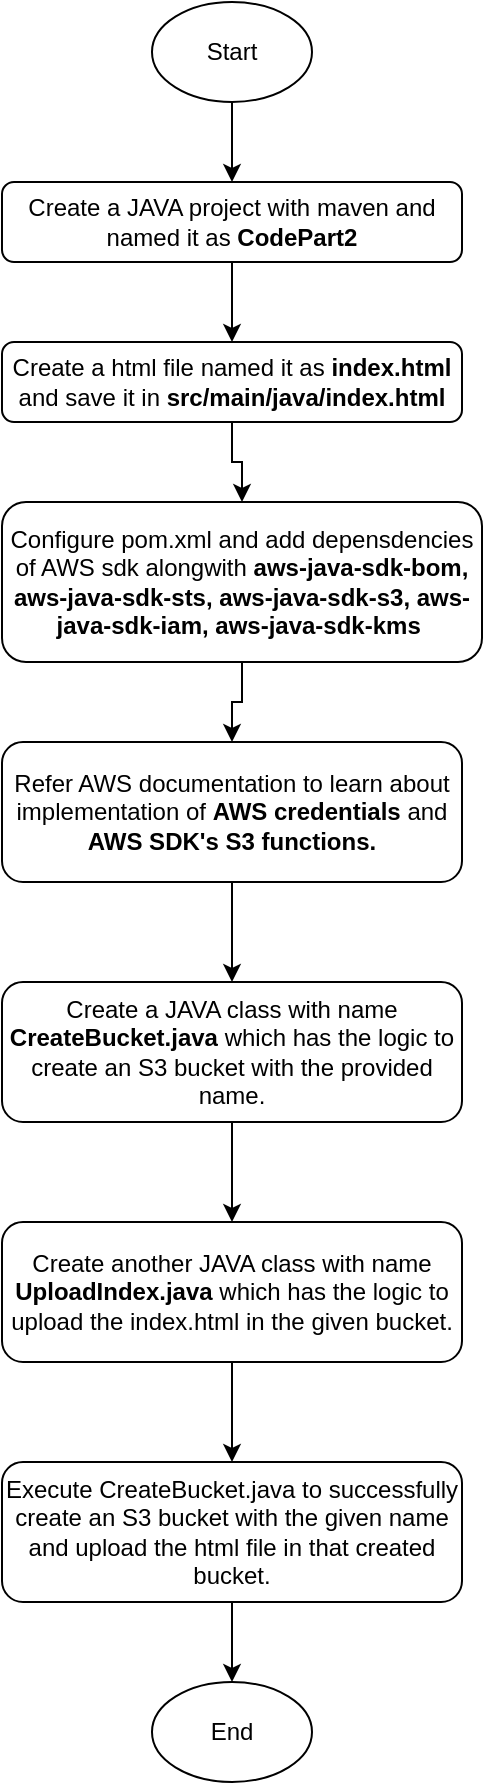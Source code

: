 <mxfile version="19.0.0" type="device"><diagram id="C5RBs43oDa-KdzZeNtuy" name="Page-1"><mxGraphModel dx="868" dy="1611" grid="1" gridSize="10" guides="1" tooltips="1" connect="1" arrows="1" fold="1" page="1" pageScale="1" pageWidth="827" pageHeight="1169" math="0" shadow="0"><root><mxCell id="WIyWlLk6GJQsqaUBKTNV-0"/><mxCell id="WIyWlLk6GJQsqaUBKTNV-1" parent="WIyWlLk6GJQsqaUBKTNV-0"/><mxCell id="zKqmgXXdtPFgdB-61kXS-3" value="" style="edgeStyle=orthogonalEdgeStyle;rounded=0;orthogonalLoop=1;jettySize=auto;html=1;" edge="1" parent="WIyWlLk6GJQsqaUBKTNV-1" source="WIyWlLk6GJQsqaUBKTNV-3" target="zKqmgXXdtPFgdB-61kXS-2"><mxGeometry relative="1" as="geometry"/></mxCell><mxCell id="WIyWlLk6GJQsqaUBKTNV-3" value="Create a JAVA project with maven and named it as &lt;b&gt;CodePart2&lt;/b&gt;" style="rounded=1;whiteSpace=wrap;html=1;fontSize=12;glass=0;strokeWidth=1;shadow=0;" parent="WIyWlLk6GJQsqaUBKTNV-1" vertex="1"><mxGeometry x="160" y="80" width="230" height="40" as="geometry"/></mxCell><mxCell id="zKqmgXXdtPFgdB-61kXS-1" value="" style="edgeStyle=orthogonalEdgeStyle;rounded=0;orthogonalLoop=1;jettySize=auto;html=1;" edge="1" parent="WIyWlLk6GJQsqaUBKTNV-1" source="zKqmgXXdtPFgdB-61kXS-0" target="WIyWlLk6GJQsqaUBKTNV-3"><mxGeometry relative="1" as="geometry"/></mxCell><mxCell id="zKqmgXXdtPFgdB-61kXS-0" value="Start" style="ellipse;whiteSpace=wrap;html=1;" vertex="1" parent="WIyWlLk6GJQsqaUBKTNV-1"><mxGeometry x="235" y="-10" width="80" height="50" as="geometry"/></mxCell><mxCell id="zKqmgXXdtPFgdB-61kXS-15" value="" style="edgeStyle=orthogonalEdgeStyle;rounded=0;orthogonalLoop=1;jettySize=auto;html=1;" edge="1" parent="WIyWlLk6GJQsqaUBKTNV-1" source="zKqmgXXdtPFgdB-61kXS-2" target="zKqmgXXdtPFgdB-61kXS-4"><mxGeometry relative="1" as="geometry"/></mxCell><mxCell id="zKqmgXXdtPFgdB-61kXS-2" value="Create a html file named it as &lt;b&gt;index.html &lt;/b&gt;and save it in&amp;nbsp;&lt;b&gt;src/main/java/index.html&lt;/b&gt;" style="rounded=1;whiteSpace=wrap;html=1;fontSize=12;glass=0;strokeWidth=1;shadow=0;" vertex="1" parent="WIyWlLk6GJQsqaUBKTNV-1"><mxGeometry x="160" y="160" width="230" height="40" as="geometry"/></mxCell><mxCell id="zKqmgXXdtPFgdB-61kXS-14" value="" style="edgeStyle=orthogonalEdgeStyle;rounded=0;orthogonalLoop=1;jettySize=auto;html=1;" edge="1" parent="WIyWlLk6GJQsqaUBKTNV-1" source="zKqmgXXdtPFgdB-61kXS-4" target="zKqmgXXdtPFgdB-61kXS-5"><mxGeometry relative="1" as="geometry"/></mxCell><mxCell id="zKqmgXXdtPFgdB-61kXS-4" value="Configure pom.xml and add depensdencies of AWS sdk alongwith &lt;b&gt;aws-java-sdk-bom, aws-java-sdk-sts, aws-java-sdk-s3, aws-java-sdk-iam, aws-java-sdk-kms&lt;span style=&quot;background-color: initial;&quot;&gt;&amp;nbsp;&lt;/span&gt;&lt;/b&gt;" style="rounded=1;whiteSpace=wrap;html=1;fontSize=12;glass=0;strokeWidth=1;shadow=0;" vertex="1" parent="WIyWlLk6GJQsqaUBKTNV-1"><mxGeometry x="160" y="240" width="240" height="80" as="geometry"/></mxCell><mxCell id="zKqmgXXdtPFgdB-61kXS-13" value="" style="edgeStyle=orthogonalEdgeStyle;rounded=0;orthogonalLoop=1;jettySize=auto;html=1;" edge="1" parent="WIyWlLk6GJQsqaUBKTNV-1" source="zKqmgXXdtPFgdB-61kXS-5" target="zKqmgXXdtPFgdB-61kXS-6"><mxGeometry relative="1" as="geometry"/></mxCell><mxCell id="zKqmgXXdtPFgdB-61kXS-5" value="Refer AWS documentation to learn about implementation of &lt;b&gt;AWS credentials&lt;/b&gt; and &lt;b&gt;AWS SDK's S3 functions.&lt;/b&gt;" style="rounded=1;whiteSpace=wrap;html=1;fontSize=12;glass=0;strokeWidth=1;shadow=0;" vertex="1" parent="WIyWlLk6GJQsqaUBKTNV-1"><mxGeometry x="160" y="360" width="230" height="70" as="geometry"/></mxCell><mxCell id="zKqmgXXdtPFgdB-61kXS-12" value="" style="edgeStyle=orthogonalEdgeStyle;rounded=0;orthogonalLoop=1;jettySize=auto;html=1;" edge="1" parent="WIyWlLk6GJQsqaUBKTNV-1" source="zKqmgXXdtPFgdB-61kXS-6" target="zKqmgXXdtPFgdB-61kXS-7"><mxGeometry relative="1" as="geometry"/></mxCell><mxCell id="zKqmgXXdtPFgdB-61kXS-6" value="Create a JAVA class with name &lt;b&gt;CreateBucket.java&lt;/b&gt; which has the logic to create an S3 bucket with the provided name." style="rounded=1;whiteSpace=wrap;html=1;fontSize=12;glass=0;strokeWidth=1;shadow=0;" vertex="1" parent="WIyWlLk6GJQsqaUBKTNV-1"><mxGeometry x="160" y="480" width="230" height="70" as="geometry"/></mxCell><mxCell id="zKqmgXXdtPFgdB-61kXS-11" value="" style="edgeStyle=orthogonalEdgeStyle;rounded=0;orthogonalLoop=1;jettySize=auto;html=1;" edge="1" parent="WIyWlLk6GJQsqaUBKTNV-1" source="zKqmgXXdtPFgdB-61kXS-7" target="zKqmgXXdtPFgdB-61kXS-8"><mxGeometry relative="1" as="geometry"/></mxCell><mxCell id="zKqmgXXdtPFgdB-61kXS-7" value="Create another JAVA class with name &lt;b&gt;UploadIndex.java&lt;/b&gt; which has the logic to upload the index.html in the given bucket." style="rounded=1;whiteSpace=wrap;html=1;fontSize=12;glass=0;strokeWidth=1;shadow=0;" vertex="1" parent="WIyWlLk6GJQsqaUBKTNV-1"><mxGeometry x="160" y="600" width="230" height="70" as="geometry"/></mxCell><mxCell id="zKqmgXXdtPFgdB-61kXS-10" value="" style="edgeStyle=orthogonalEdgeStyle;rounded=0;orthogonalLoop=1;jettySize=auto;html=1;" edge="1" parent="WIyWlLk6GJQsqaUBKTNV-1" source="zKqmgXXdtPFgdB-61kXS-8" target="zKqmgXXdtPFgdB-61kXS-9"><mxGeometry relative="1" as="geometry"/></mxCell><mxCell id="zKqmgXXdtPFgdB-61kXS-8" value="Execute CreateBucket.java to successfully create an S3 bucket with the given name and upload the html file in that created bucket." style="rounded=1;whiteSpace=wrap;html=1;fontSize=12;glass=0;strokeWidth=1;shadow=0;" vertex="1" parent="WIyWlLk6GJQsqaUBKTNV-1"><mxGeometry x="160" y="720" width="230" height="70" as="geometry"/></mxCell><mxCell id="zKqmgXXdtPFgdB-61kXS-9" value="End" style="ellipse;whiteSpace=wrap;html=1;" vertex="1" parent="WIyWlLk6GJQsqaUBKTNV-1"><mxGeometry x="235" y="830" width="80" height="50" as="geometry"/></mxCell></root></mxGraphModel></diagram></mxfile>